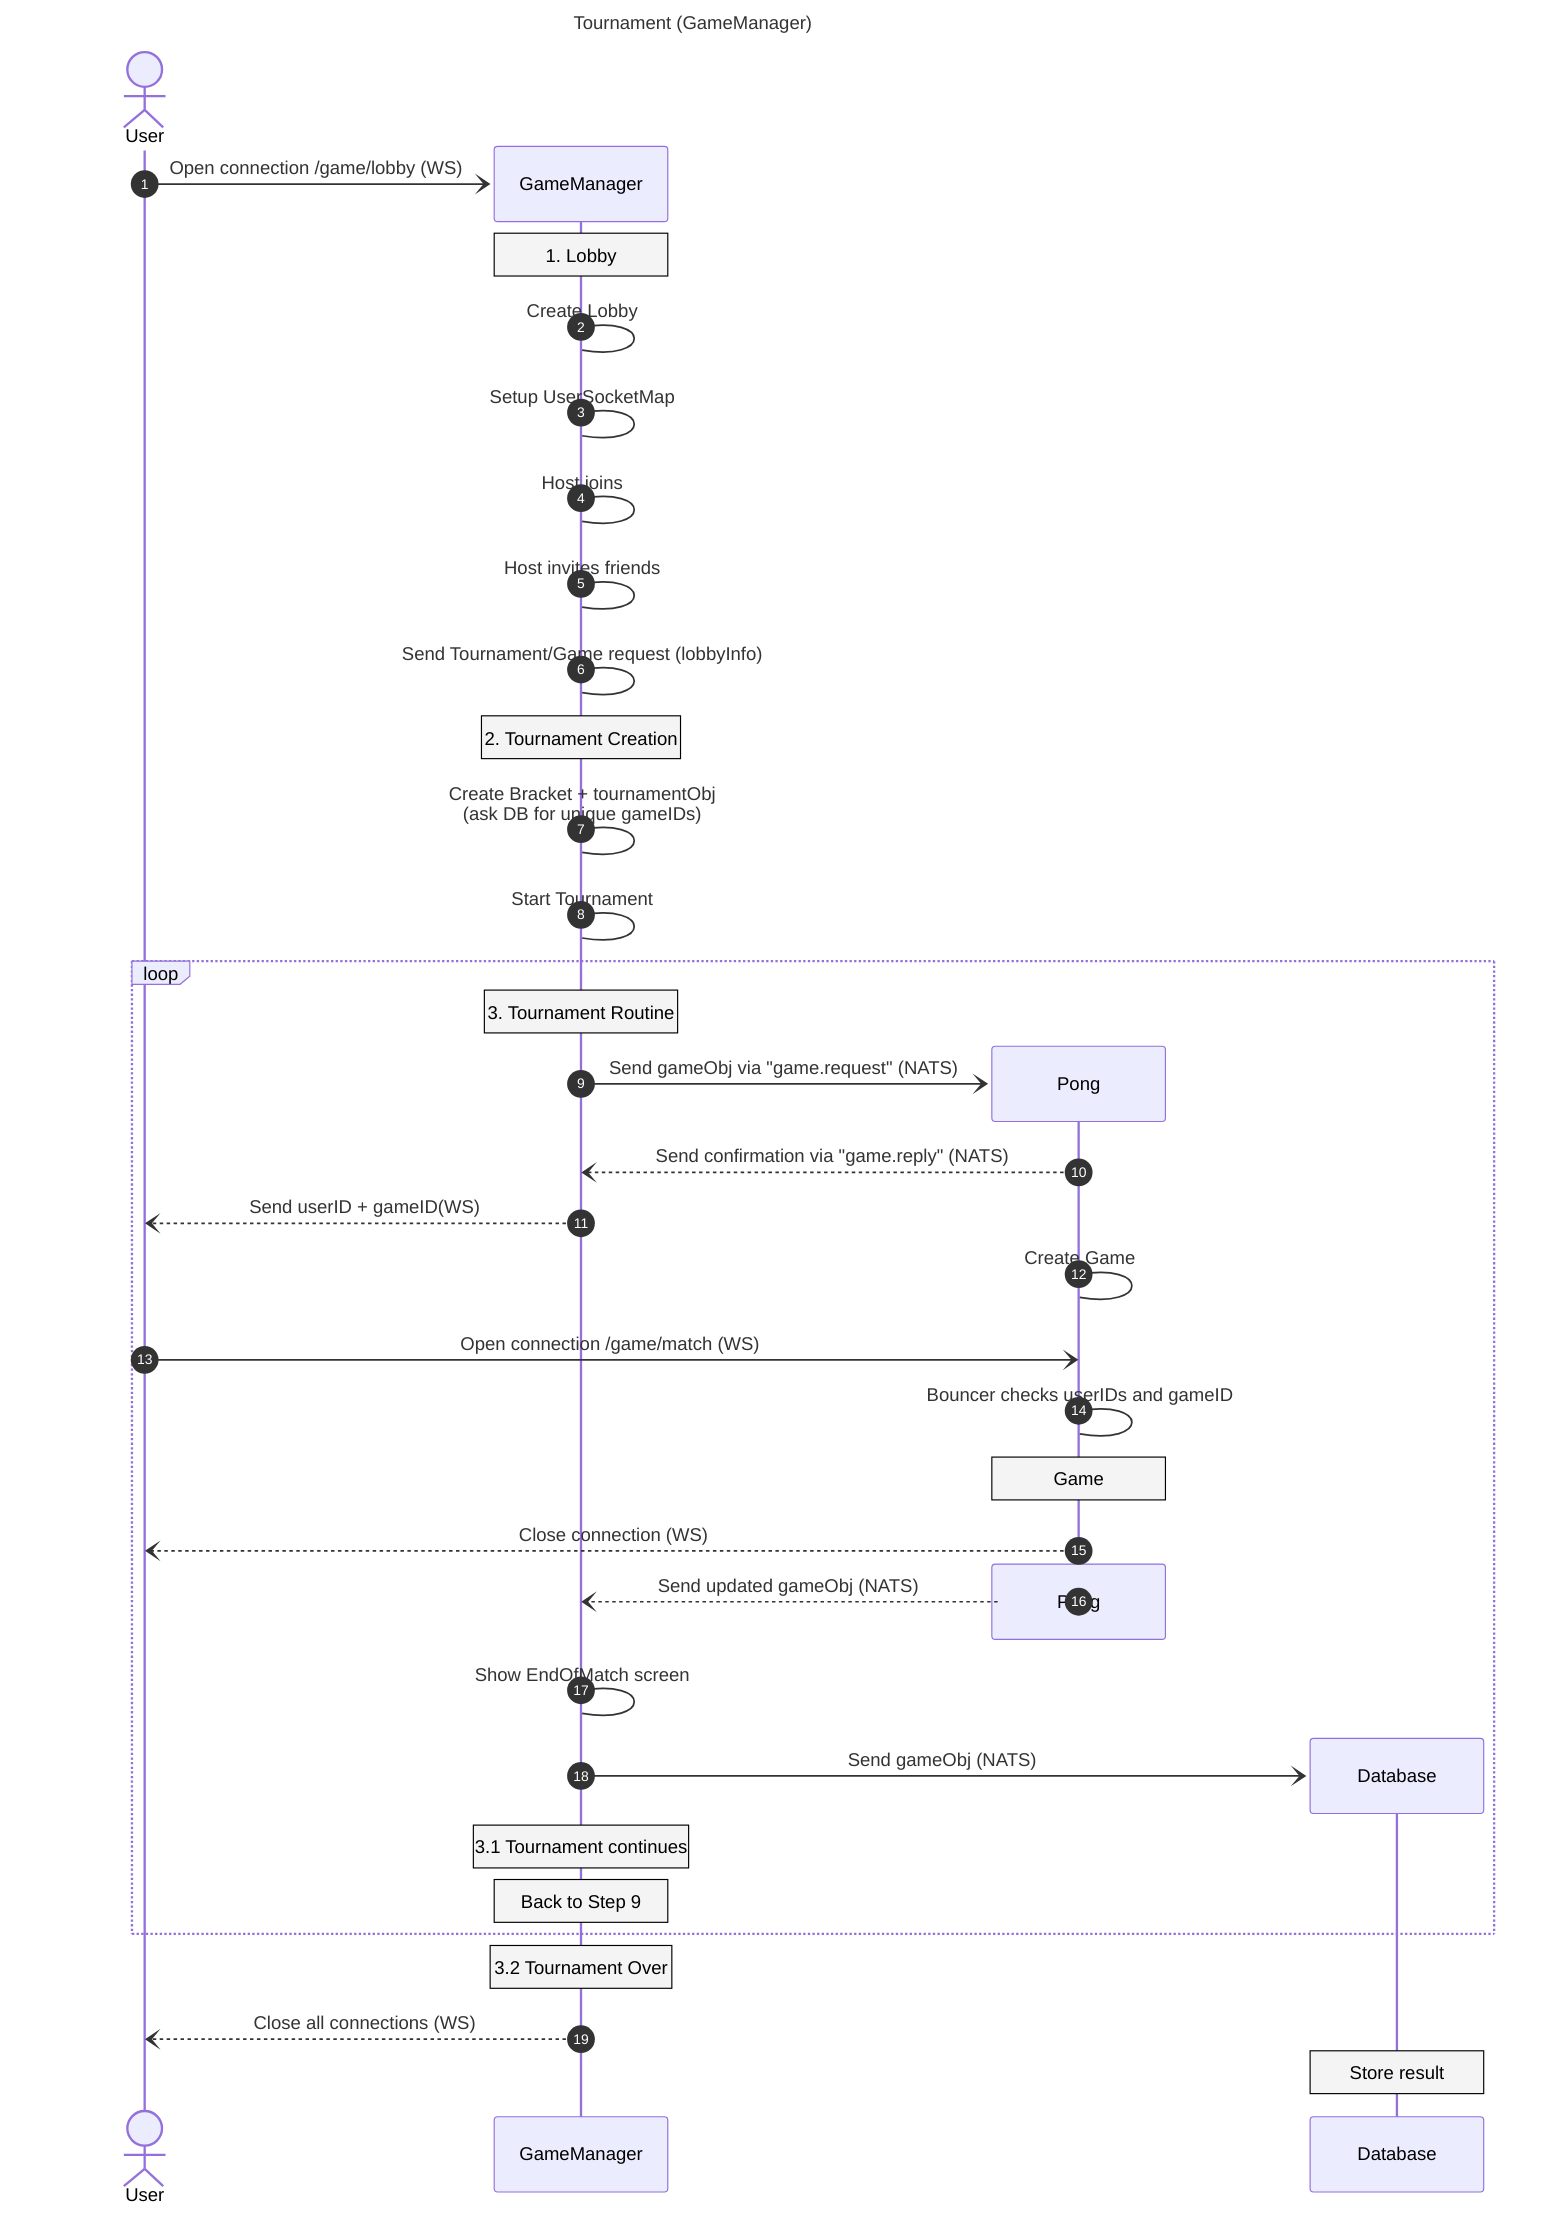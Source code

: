 %%{init:{"themeVariables": {
    "noteBkgColor":"#f4f4f4", 
    "noteTextColor":"black",
    "noteBorderColor":"#000",
    "fontFamily":"Arial"
  }
}}%%
sequenceDiagram
    title Tournament (GameManager)
    autonumber

    create actor U as User
    create participant GM as GameManager
    U-)GM: Open connection /game/lobby (WS)
    Note over GM: 1. Lobby
    GM->GM: Create Lobby
    GM->GM: Setup UserSocketMap
    GM->GM: Host joins
    GM->GM: Host invites friends
    GM->GM: Send Tournament/Game request (lobbyInfo)
    Note over GM: 2.  Tournament Creation
    GM->GM: Create Bracket + tournamentObj<br> (ask DB for unique gameIDs)
    GM->GM: Start Tournament
    loop
      Note over GM: 3.  Tournament Routine
      create participant P as Pong
      GM-)P: Send gameObj via "game.request" (NATS)
      P--)GM: Send confirmation via "game.reply" (NATS)
      GM--)U: Send userID + gameID(WS)
      P->P: Create Game
      U-)P: Open connection /game/match (WS)
      P->P: Bouncer checks userIDs and gameID
      Note over P: Game
      P--)U: Close connection (WS)
	  destroy P
      P--)GM: Send updated gameObj (NATS)
      GM->GM: Show EndOfMatch screen

      create participant DB as Database
      GM-)DB: Send gameObj (NATS)
      Note over GM: 3.1  Tournament continues
      Note over GM: Back to Step 9
    end
      Note over GM: 3.2  Tournament Over
      GM--)U: Close all connections (WS)
      Note over DB: Store result